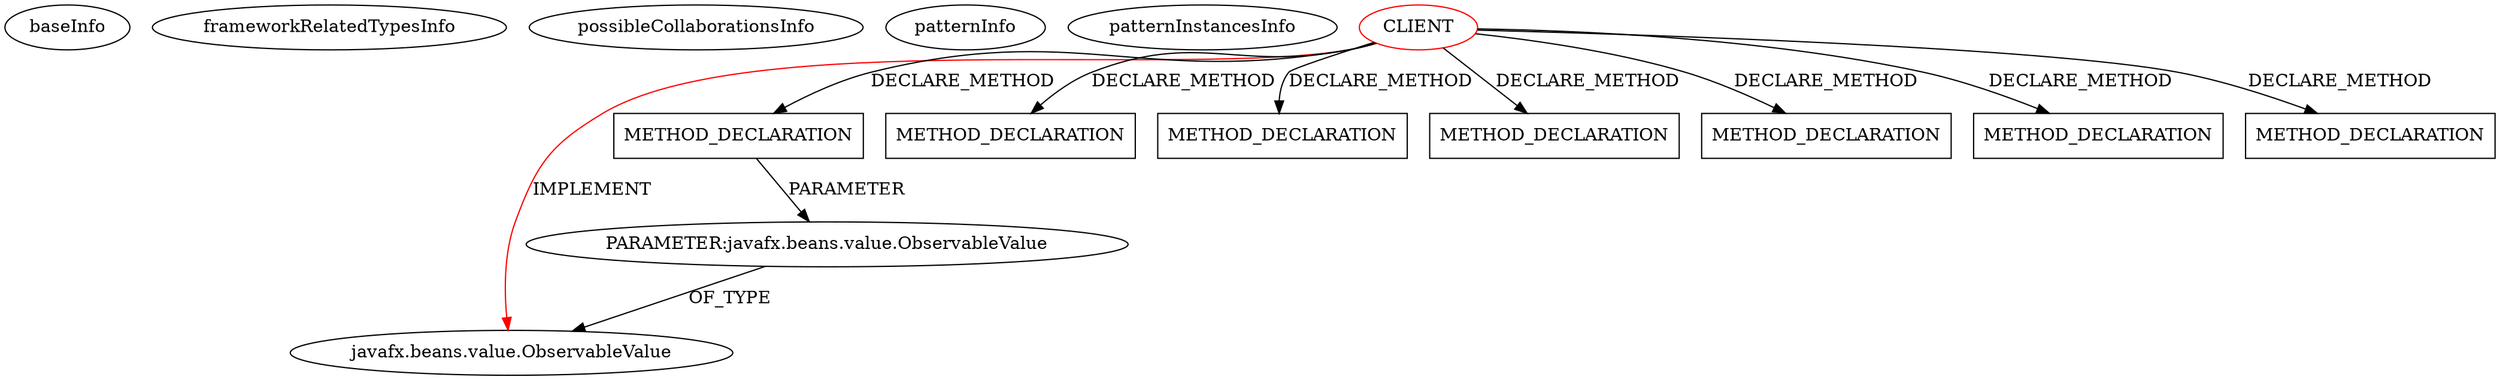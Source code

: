 digraph {
baseInfo[graphId=221,category="pattern",isAnonymous=false,possibleRelation=false]
frameworkRelatedTypesInfo[0="javafx.beans.value.ObservableValue"]
possibleCollaborationsInfo[]
patternInfo[frequency=2.0,patternRootClient=0]
patternInstancesInfo[0="dimituri-milk~/dimituri-milk/milk-master/milk-core/src/main/java/lv/dimituri/milk/core/Folds.java~Folds~2471",1="dimituri-milk~/dimituri-milk/milk-master/milk-core/src/main/java/lv/dimituri/milk/core/Filters.java~Filters~2472"]
28[label="PARAMETER:javafx.beans.value.ObservableValue",vertexType="PARAMETER_DECLARATION",isFrameworkType=false]
1[label="javafx.beans.value.ObservableValue",vertexType="FRAMEWORK_INTERFACE_TYPE",isFrameworkType=false]
0[label="CLIENT",vertexType="ROOT_CLIENT_CLASS_DECLARATION",isFrameworkType=false,color=red]
26[label="METHOD_DECLARATION",vertexType="CLIENT_METHOD_DECLARATION",isFrameworkType=false,shape=box]
67[label="METHOD_DECLARATION",vertexType="CLIENT_METHOD_DECLARATION",isFrameworkType=false,shape=box]
63[label="METHOD_DECLARATION",vertexType="CLIENT_METHOD_DECLARATION",isFrameworkType=false,shape=box]
57[label="METHOD_DECLARATION",vertexType="CLIENT_METHOD_DECLARATION",isFrameworkType=false,shape=box]
35[label="METHOD_DECLARATION",vertexType="CLIENT_METHOD_DECLARATION",isFrameworkType=false,shape=box]
44[label="METHOD_DECLARATION",vertexType="CLIENT_METHOD_DECLARATION",isFrameworkType=false,shape=box]
19[label="METHOD_DECLARATION",vertexType="CLIENT_METHOD_DECLARATION",isFrameworkType=false,shape=box]
0->57[label="DECLARE_METHOD"]
0->44[label="DECLARE_METHOD"]
0->63[label="DECLARE_METHOD"]
26->28[label="PARAMETER"]
0->26[label="DECLARE_METHOD"]
0->19[label="DECLARE_METHOD"]
0->67[label="DECLARE_METHOD"]
28->1[label="OF_TYPE"]
0->1[label="IMPLEMENT",color=red]
0->35[label="DECLARE_METHOD"]
}
